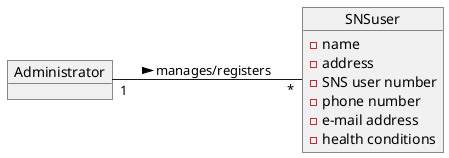 @startuml
'https://plantuml.com/class-diagram
left to right direction

object SNSuser{
-name
-address
-SNS user number
-phone number
-e-mail address
-health conditions
}
object Administrator

Administrator"1" -- "*" SNSuser: > manages/registers


@enduml